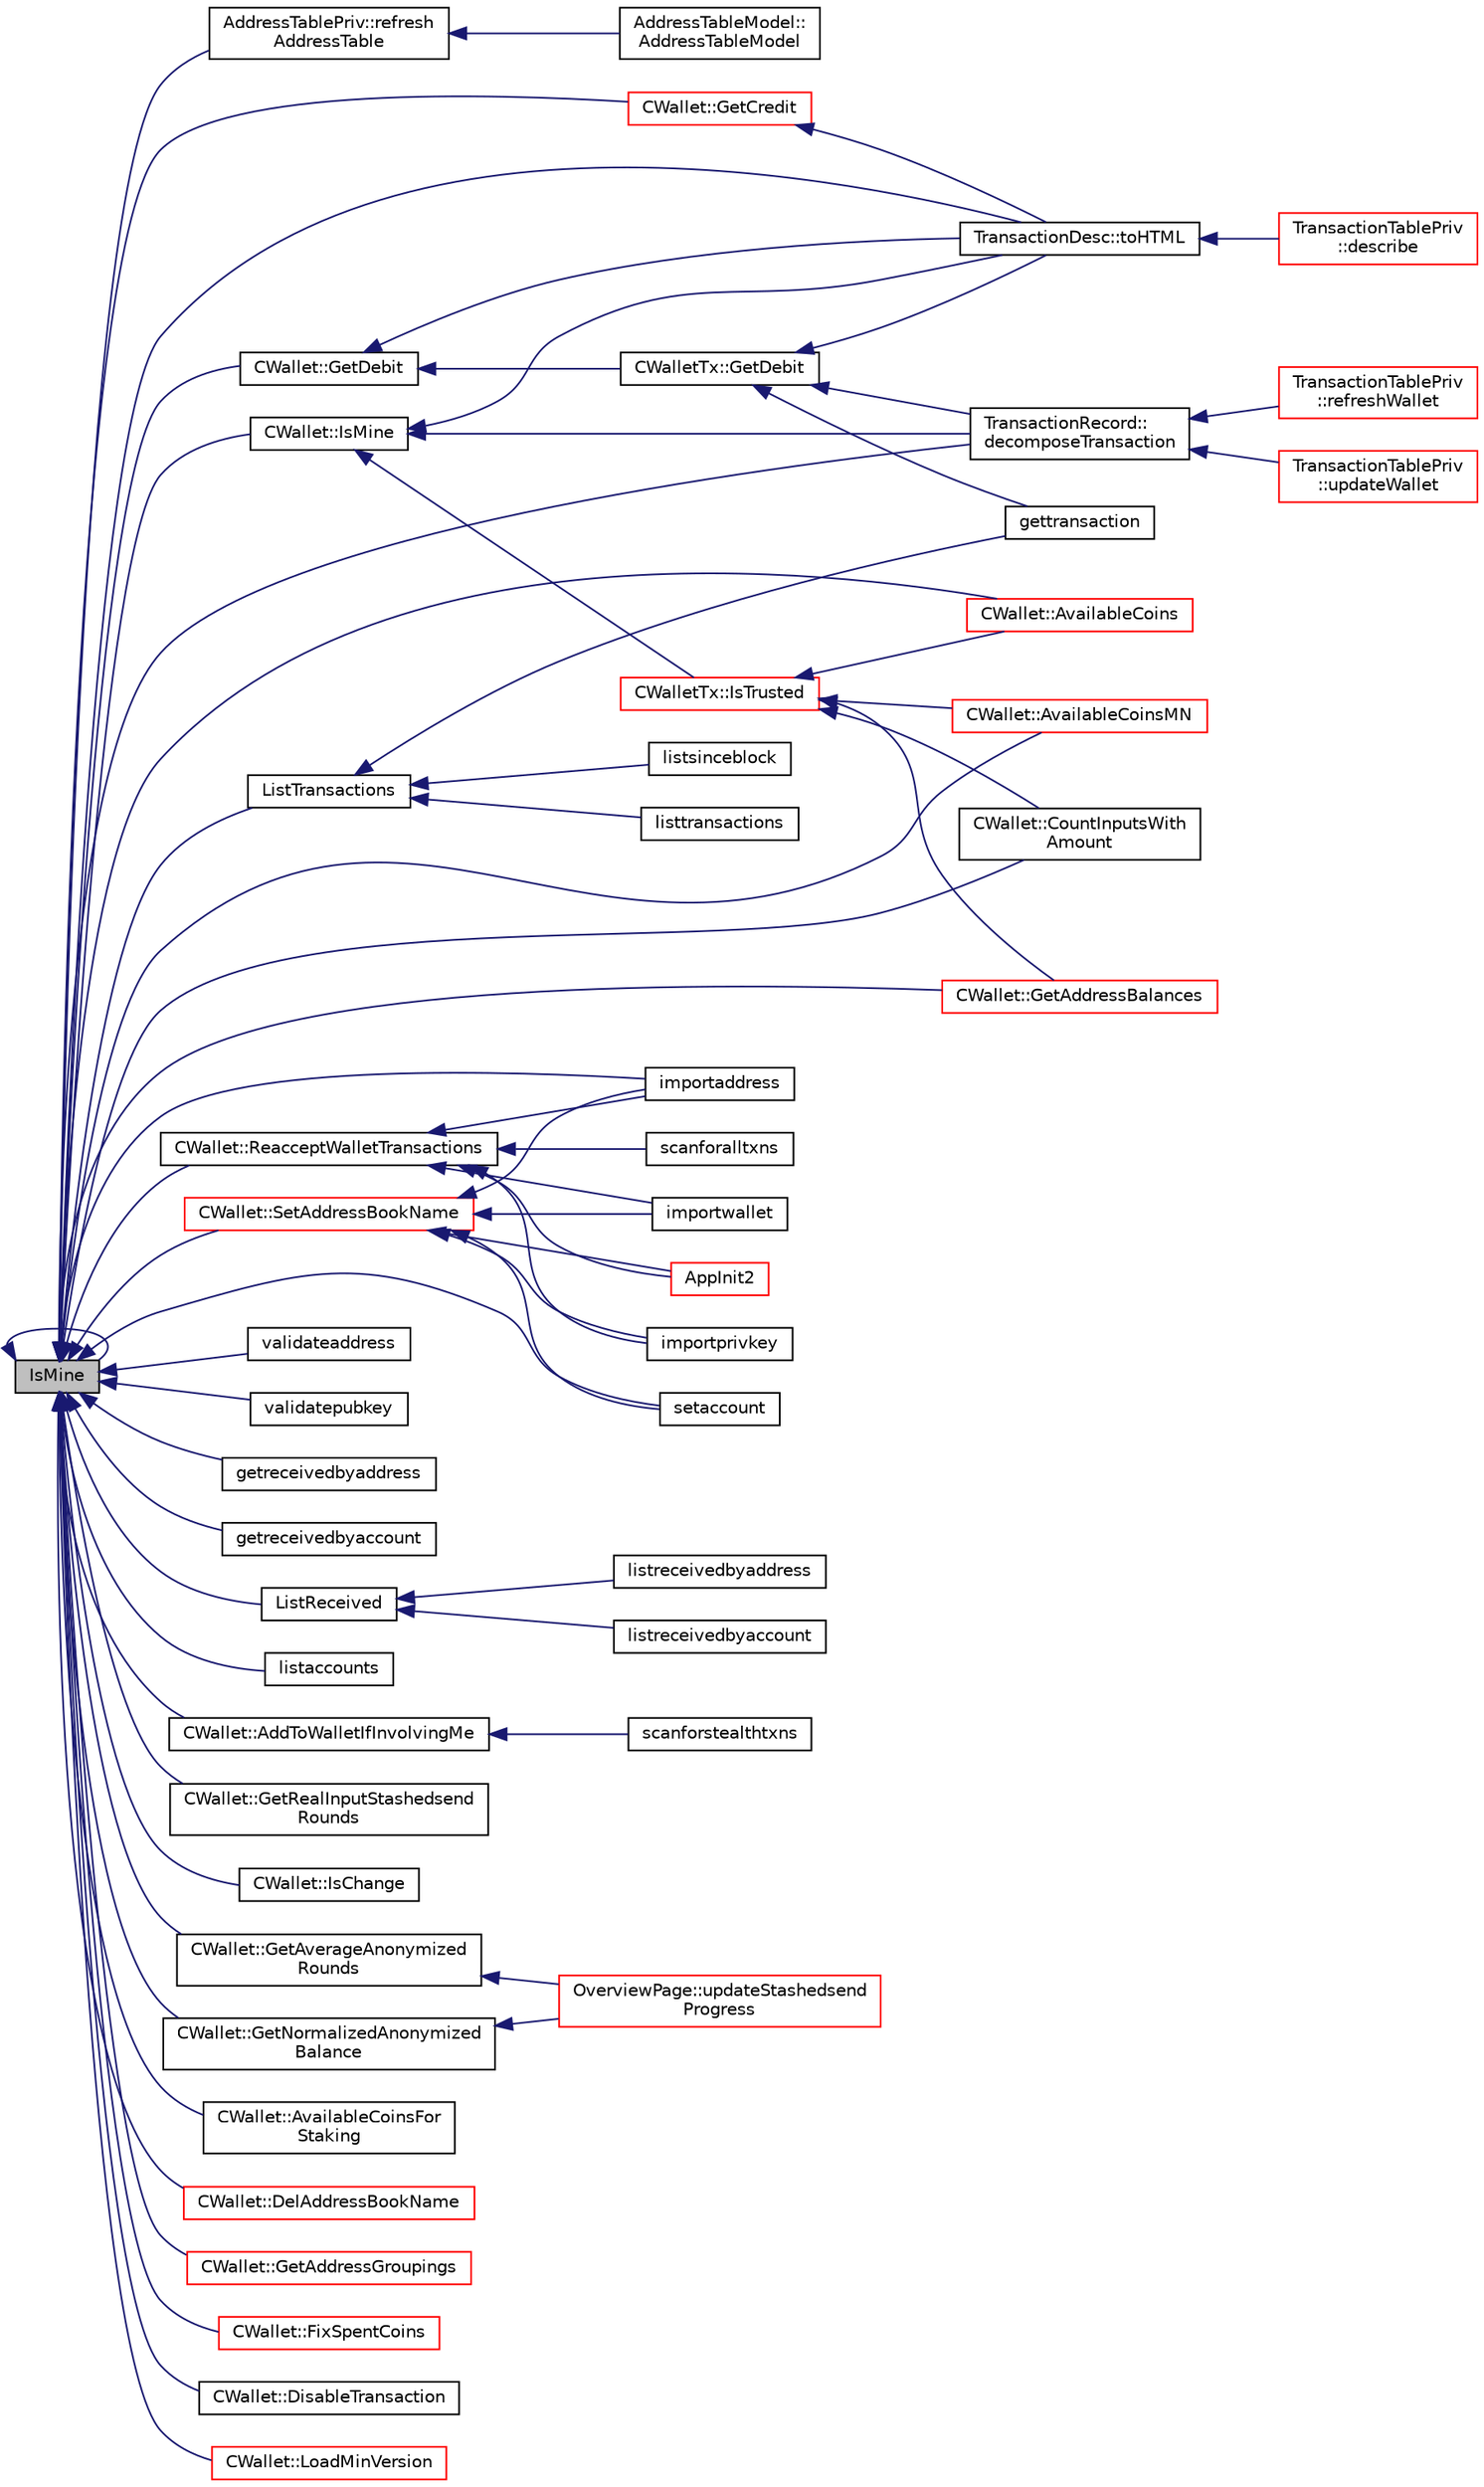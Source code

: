digraph "IsMine"
{
  edge [fontname="Helvetica",fontsize="10",labelfontname="Helvetica",labelfontsize="10"];
  node [fontname="Helvetica",fontsize="10",shape=record];
  rankdir="LR";
  Node868 [label="IsMine",height=0.2,width=0.4,color="black", fillcolor="grey75", style="filled", fontcolor="black"];
  Node868 -> Node869 [dir="back",color="midnightblue",fontsize="10",style="solid",fontname="Helvetica"];
  Node869 [label="AddressTablePriv::refresh\lAddressTable",height=0.2,width=0.4,color="black", fillcolor="white", style="filled",URL="$de/dba/class_address_table_priv.html#af093c98444e8f734e08cfc2ce5b9b116"];
  Node869 -> Node870 [dir="back",color="midnightblue",fontsize="10",style="solid",fontname="Helvetica"];
  Node870 [label="AddressTableModel::\lAddressTableModel",height=0.2,width=0.4,color="black", fillcolor="white", style="filled",URL="$d9/ded/class_address_table_model.html#a273787011f7e387cc68b8282539fb9ef"];
  Node868 -> Node871 [dir="back",color="midnightblue",fontsize="10",style="solid",fontname="Helvetica"];
  Node871 [label="TransactionDesc::toHTML",height=0.2,width=0.4,color="black", fillcolor="white", style="filled",URL="$d4/da9/class_transaction_desc.html#ab7c9dbb2048aae121dd9d75df86e64f4"];
  Node871 -> Node872 [dir="back",color="midnightblue",fontsize="10",style="solid",fontname="Helvetica"];
  Node872 [label="TransactionTablePriv\l::describe",height=0.2,width=0.4,color="red", fillcolor="white", style="filled",URL="$d2/ddb/class_transaction_table_priv.html#ab08d44e16bf6dd95b5b83959b3013780"];
  Node868 -> Node883 [dir="back",color="midnightblue",fontsize="10",style="solid",fontname="Helvetica"];
  Node883 [label="TransactionRecord::\ldecomposeTransaction",height=0.2,width=0.4,color="black", fillcolor="white", style="filled",URL="$d1/da7/class_transaction_record.html#a9f5db4465fa5fdcc3f9af525096bcdb9"];
  Node883 -> Node884 [dir="back",color="midnightblue",fontsize="10",style="solid",fontname="Helvetica"];
  Node884 [label="TransactionTablePriv\l::refreshWallet",height=0.2,width=0.4,color="red", fillcolor="white", style="filled",URL="$d2/ddb/class_transaction_table_priv.html#a1f81da5d7cfb2aac03a5e18e6bc91792"];
  Node883 -> Node885 [dir="back",color="midnightblue",fontsize="10",style="solid",fontname="Helvetica"];
  Node885 [label="TransactionTablePriv\l::updateWallet",height=0.2,width=0.4,color="red", fillcolor="white", style="filled",URL="$d2/ddb/class_transaction_table_priv.html#a5a8454ce91251c4d9eb927bf2850745c"];
  Node868 -> Node887 [dir="back",color="midnightblue",fontsize="10",style="solid",fontname="Helvetica"];
  Node887 [label="importaddress",height=0.2,width=0.4,color="black", fillcolor="white", style="filled",URL="$dc/dbf/rpcdump_8cpp.html#a457bc572859c8265c72a0afd1a6db56c"];
  Node868 -> Node888 [dir="back",color="midnightblue",fontsize="10",style="solid",fontname="Helvetica"];
  Node888 [label="validateaddress",height=0.2,width=0.4,color="black", fillcolor="white", style="filled",URL="$db/d48/rpcmisc_8cpp.html#aea4124dcc1390de557db6128da0697f4"];
  Node868 -> Node889 [dir="back",color="midnightblue",fontsize="10",style="solid",fontname="Helvetica"];
  Node889 [label="validatepubkey",height=0.2,width=0.4,color="black", fillcolor="white", style="filled",URL="$db/d48/rpcmisc_8cpp.html#a32620752527477f4bac811a7db5ab35b"];
  Node868 -> Node890 [dir="back",color="midnightblue",fontsize="10",style="solid",fontname="Helvetica"];
  Node890 [label="setaccount",height=0.2,width=0.4,color="black", fillcolor="white", style="filled",URL="$df/d1d/rpcwallet_8cpp.html#a6bf0dc200554f841a4549a2e5087f699"];
  Node868 -> Node891 [dir="back",color="midnightblue",fontsize="10",style="solid",fontname="Helvetica"];
  Node891 [label="getreceivedbyaddress",height=0.2,width=0.4,color="black", fillcolor="white", style="filled",URL="$df/d1d/rpcwallet_8cpp.html#abbb6475509aa2e69844f0b3a8bcb422a"];
  Node868 -> Node892 [dir="back",color="midnightblue",fontsize="10",style="solid",fontname="Helvetica"];
  Node892 [label="getreceivedbyaccount",height=0.2,width=0.4,color="black", fillcolor="white", style="filled",URL="$df/d1d/rpcwallet_8cpp.html#a07526be5270b0e55b4a0b79c01205f3d"];
  Node868 -> Node893 [dir="back",color="midnightblue",fontsize="10",style="solid",fontname="Helvetica"];
  Node893 [label="ListReceived",height=0.2,width=0.4,color="black", fillcolor="white", style="filled",URL="$df/d1d/rpcwallet_8cpp.html#a0cc958f67a8d6d0002cb4fee19eddb5c"];
  Node893 -> Node894 [dir="back",color="midnightblue",fontsize="10",style="solid",fontname="Helvetica"];
  Node894 [label="listreceivedbyaddress",height=0.2,width=0.4,color="black", fillcolor="white", style="filled",URL="$df/d1d/rpcwallet_8cpp.html#a34b36ceb4a7e36e0dab24cf675c49da5"];
  Node893 -> Node895 [dir="back",color="midnightblue",fontsize="10",style="solid",fontname="Helvetica"];
  Node895 [label="listreceivedbyaccount",height=0.2,width=0.4,color="black", fillcolor="white", style="filled",URL="$df/d1d/rpcwallet_8cpp.html#ab7e240a25a3d2d30ffb65bdfdfa082eb"];
  Node868 -> Node896 [dir="back",color="midnightblue",fontsize="10",style="solid",fontname="Helvetica"];
  Node896 [label="ListTransactions",height=0.2,width=0.4,color="black", fillcolor="white", style="filled",URL="$df/d1d/rpcwallet_8cpp.html#a460d931e7f098979bea783409c971d53"];
  Node896 -> Node897 [dir="back",color="midnightblue",fontsize="10",style="solid",fontname="Helvetica"];
  Node897 [label="listtransactions",height=0.2,width=0.4,color="black", fillcolor="white", style="filled",URL="$df/d1d/rpcwallet_8cpp.html#a3247ccfc52f810122e28895d423e13fd"];
  Node896 -> Node898 [dir="back",color="midnightblue",fontsize="10",style="solid",fontname="Helvetica"];
  Node898 [label="listsinceblock",height=0.2,width=0.4,color="black", fillcolor="white", style="filled",URL="$df/d1d/rpcwallet_8cpp.html#a53cf4975a89f414ef3bd180f6b4773cd"];
  Node896 -> Node899 [dir="back",color="midnightblue",fontsize="10",style="solid",fontname="Helvetica"];
  Node899 [label="gettransaction",height=0.2,width=0.4,color="black", fillcolor="white", style="filled",URL="$df/d1d/rpcwallet_8cpp.html#a845c15a1402787fcf2cc021111ea89f5"];
  Node868 -> Node900 [dir="back",color="midnightblue",fontsize="10",style="solid",fontname="Helvetica"];
  Node900 [label="listaccounts",height=0.2,width=0.4,color="black", fillcolor="white", style="filled",URL="$df/d1d/rpcwallet_8cpp.html#a0cd5dc1112a6c6d5a29a381cd7967fc5"];
  Node868 -> Node868 [dir="back",color="midnightblue",fontsize="10",style="solid",fontname="Helvetica"];
  Node868 -> Node901 [dir="back",color="midnightblue",fontsize="10",style="solid",fontname="Helvetica"];
  Node901 [label="CWallet::AddToWalletIfInvolvingMe",height=0.2,width=0.4,color="black", fillcolor="white", style="filled",URL="$d2/de5/class_c_wallet.html#a487f7cba517d37d24e5fa422711574d9"];
  Node901 -> Node902 [dir="back",color="midnightblue",fontsize="10",style="solid",fontname="Helvetica"];
  Node902 [label="scanforstealthtxns",height=0.2,width=0.4,color="black", fillcolor="white", style="filled",URL="$df/d1d/rpcwallet_8cpp.html#a0ccac8f2681d64203d20324d6c06f2e3"];
  Node868 -> Node903 [dir="back",color="midnightblue",fontsize="10",style="solid",fontname="Helvetica"];
  Node903 [label="CWallet::IsMine",height=0.2,width=0.4,color="black", fillcolor="white", style="filled",URL="$d2/de5/class_c_wallet.html#a4eada57edc1c443564b8cc9b853d955c"];
  Node903 -> Node871 [dir="back",color="midnightblue",fontsize="10",style="solid",fontname="Helvetica"];
  Node903 -> Node883 [dir="back",color="midnightblue",fontsize="10",style="solid",fontname="Helvetica"];
  Node903 -> Node904 [dir="back",color="midnightblue",fontsize="10",style="solid",fontname="Helvetica"];
  Node904 [label="CWalletTx::IsTrusted",height=0.2,width=0.4,color="red", fillcolor="white", style="filled",URL="$d6/d53/class_c_wallet_tx.html#a71efb0d5b5def8ae00a1d74b8741bfcb"];
  Node904 -> Node959 [dir="back",color="midnightblue",fontsize="10",style="solid",fontname="Helvetica"];
  Node959 [label="CWallet::AvailableCoins",height=0.2,width=0.4,color="red", fillcolor="white", style="filled",URL="$d2/de5/class_c_wallet.html#a0f950dede91de2be32ea8c43a40469ab"];
  Node904 -> Node964 [dir="back",color="midnightblue",fontsize="10",style="solid",fontname="Helvetica"];
  Node964 [label="CWallet::AvailableCoinsMN",height=0.2,width=0.4,color="red", fillcolor="white", style="filled",URL="$d2/de5/class_c_wallet.html#a8ba0ffab3889fb1d3519d8578e26cb16"];
  Node904 -> Node968 [dir="back",color="midnightblue",fontsize="10",style="solid",fontname="Helvetica"];
  Node968 [label="CWallet::CountInputsWith\lAmount",height=0.2,width=0.4,color="black", fillcolor="white", style="filled",URL="$d2/de5/class_c_wallet.html#afc835c371840922eb33457c09cf43ba6"];
  Node904 -> Node969 [dir="back",color="midnightblue",fontsize="10",style="solid",fontname="Helvetica"];
  Node969 [label="CWallet::GetAddressBalances",height=0.2,width=0.4,color="red", fillcolor="white", style="filled",URL="$d2/de5/class_c_wallet.html#aadffdf5d0e2f2413cdcc2a39fc2e310d"];
  Node868 -> Node971 [dir="back",color="midnightblue",fontsize="10",style="solid",fontname="Helvetica"];
  Node971 [label="CWallet::GetDebit",height=0.2,width=0.4,color="black", fillcolor="white", style="filled",URL="$d2/de5/class_c_wallet.html#a5ab4855aac6f4b335421944403e44d6d"];
  Node971 -> Node871 [dir="back",color="midnightblue",fontsize="10",style="solid",fontname="Helvetica"];
  Node971 -> Node972 [dir="back",color="midnightblue",fontsize="10",style="solid",fontname="Helvetica"];
  Node972 [label="CWalletTx::GetDebit",height=0.2,width=0.4,color="black", fillcolor="white", style="filled",URL="$d6/d53/class_c_wallet_tx.html#a7757c17a323e5f6f75c92acb398d3568"];
  Node972 -> Node871 [dir="back",color="midnightblue",fontsize="10",style="solid",fontname="Helvetica"];
  Node972 -> Node883 [dir="back",color="midnightblue",fontsize="10",style="solid",fontname="Helvetica"];
  Node972 -> Node899 [dir="back",color="midnightblue",fontsize="10",style="solid",fontname="Helvetica"];
  Node868 -> Node973 [dir="back",color="midnightblue",fontsize="10",style="solid",fontname="Helvetica"];
  Node973 [label="CWallet::GetRealInputStashedsend\lRounds",height=0.2,width=0.4,color="black", fillcolor="white", style="filled",URL="$d2/de5/class_c_wallet.html#af50f4097083844f785062b7c7ae0c767"];
  Node868 -> Node974 [dir="back",color="midnightblue",fontsize="10",style="solid",fontname="Helvetica"];
  Node974 [label="CWallet::IsChange",height=0.2,width=0.4,color="black", fillcolor="white", style="filled",URL="$d2/de5/class_c_wallet.html#aba1c6108b7d2d3800dd487bab4c4c82e"];
  Node868 -> Node975 [dir="back",color="midnightblue",fontsize="10",style="solid",fontname="Helvetica"];
  Node975 [label="CWallet::ReacceptWalletTransactions",height=0.2,width=0.4,color="black", fillcolor="white", style="filled",URL="$d2/de5/class_c_wallet.html#a796c23450c8482e10e0c75ae5c1fa8ed"];
  Node975 -> Node932 [dir="back",color="midnightblue",fontsize="10",style="solid",fontname="Helvetica"];
  Node932 [label="AppInit2",height=0.2,width=0.4,color="red", fillcolor="white", style="filled",URL="$d8/dc0/init_8h.html#a1a4c1bfbf6ba1db77e988b89b9cadfd3",tooltip="Initialize ion. "];
  Node975 -> Node976 [dir="back",color="midnightblue",fontsize="10",style="solid",fontname="Helvetica"];
  Node976 [label="importprivkey",height=0.2,width=0.4,color="black", fillcolor="white", style="filled",URL="$dc/dbf/rpcdump_8cpp.html#a3a6fdb974fce01220a895393d444e981"];
  Node975 -> Node887 [dir="back",color="midnightblue",fontsize="10",style="solid",fontname="Helvetica"];
  Node975 -> Node977 [dir="back",color="midnightblue",fontsize="10",style="solid",fontname="Helvetica"];
  Node977 [label="importwallet",height=0.2,width=0.4,color="black", fillcolor="white", style="filled",URL="$dc/dbf/rpcdump_8cpp.html#a2566d5c9dd1938b74e70398cdb3ac5c1"];
  Node975 -> Node978 [dir="back",color="midnightblue",fontsize="10",style="solid",fontname="Helvetica"];
  Node978 [label="scanforalltxns",height=0.2,width=0.4,color="black", fillcolor="white", style="filled",URL="$df/d1d/rpcwallet_8cpp.html#a798669ad37caa71ddd18f73bc5aa5841"];
  Node868 -> Node979 [dir="back",color="midnightblue",fontsize="10",style="solid",fontname="Helvetica"];
  Node979 [label="CWallet::GetAverageAnonymized\lRounds",height=0.2,width=0.4,color="black", fillcolor="white", style="filled",URL="$d2/de5/class_c_wallet.html#accf9e710f6c24cc4258986adc3513685"];
  Node979 -> Node940 [dir="back",color="midnightblue",fontsize="10",style="solid",fontname="Helvetica"];
  Node940 [label="OverviewPage::updateStashedsend\lProgress",height=0.2,width=0.4,color="red", fillcolor="white", style="filled",URL="$d1/d91/class_overview_page.html#acf4dda06d83173e5c701f4953c6a09aa"];
  Node868 -> Node980 [dir="back",color="midnightblue",fontsize="10",style="solid",fontname="Helvetica"];
  Node980 [label="CWallet::GetNormalizedAnonymized\lBalance",height=0.2,width=0.4,color="black", fillcolor="white", style="filled",URL="$d2/de5/class_c_wallet.html#a24e9c793a438c84b48811bd5b7d4edc6"];
  Node980 -> Node940 [dir="back",color="midnightblue",fontsize="10",style="solid",fontname="Helvetica"];
  Node868 -> Node959 [dir="back",color="midnightblue",fontsize="10",style="solid",fontname="Helvetica"];
  Node868 -> Node964 [dir="back",color="midnightblue",fontsize="10",style="solid",fontname="Helvetica"];
  Node868 -> Node981 [dir="back",color="midnightblue",fontsize="10",style="solid",fontname="Helvetica"];
  Node981 [label="CWallet::AvailableCoinsFor\lStaking",height=0.2,width=0.4,color="black", fillcolor="white", style="filled",URL="$d2/de5/class_c_wallet.html#a2493cd9ef6417aec00d72942c4340903"];
  Node868 -> Node968 [dir="back",color="midnightblue",fontsize="10",style="solid",fontname="Helvetica"];
  Node868 -> Node982 [dir="back",color="midnightblue",fontsize="10",style="solid",fontname="Helvetica"];
  Node982 [label="CWallet::SetAddressBookName",height=0.2,width=0.4,color="red", fillcolor="white", style="filled",URL="$d2/de5/class_c_wallet.html#a95d2dd3693db562aa11afbecf33e1276"];
  Node982 -> Node932 [dir="back",color="midnightblue",fontsize="10",style="solid",fontname="Helvetica"];
  Node982 -> Node976 [dir="back",color="midnightblue",fontsize="10",style="solid",fontname="Helvetica"];
  Node982 -> Node887 [dir="back",color="midnightblue",fontsize="10",style="solid",fontname="Helvetica"];
  Node982 -> Node977 [dir="back",color="midnightblue",fontsize="10",style="solid",fontname="Helvetica"];
  Node982 -> Node890 [dir="back",color="midnightblue",fontsize="10",style="solid",fontname="Helvetica"];
  Node868 -> Node994 [dir="back",color="midnightblue",fontsize="10",style="solid",fontname="Helvetica"];
  Node994 [label="CWallet::DelAddressBookName",height=0.2,width=0.4,color="red", fillcolor="white", style="filled",URL="$d2/de5/class_c_wallet.html#ac21ad6cf1271b08f0392259643ef5804"];
  Node868 -> Node969 [dir="back",color="midnightblue",fontsize="10",style="solid",fontname="Helvetica"];
  Node868 -> Node996 [dir="back",color="midnightblue",fontsize="10",style="solid",fontname="Helvetica"];
  Node996 [label="CWallet::GetAddressGroupings",height=0.2,width=0.4,color="red", fillcolor="white", style="filled",URL="$d2/de5/class_c_wallet.html#a8eacbac6ad3697d90b98dfe02632f8ef"];
  Node868 -> Node997 [dir="back",color="midnightblue",fontsize="10",style="solid",fontname="Helvetica"];
  Node997 [label="CWallet::FixSpentCoins",height=0.2,width=0.4,color="red", fillcolor="white", style="filled",URL="$d2/de5/class_c_wallet.html#a241637cb0e658b5980037e1490d31b11"];
  Node868 -> Node1002 [dir="back",color="midnightblue",fontsize="10",style="solid",fontname="Helvetica"];
  Node1002 [label="CWallet::DisableTransaction",height=0.2,width=0.4,color="black", fillcolor="white", style="filled",URL="$d2/de5/class_c_wallet.html#a1782cbf0771e3c5dc440cbfd421a97b2"];
  Node868 -> Node929 [dir="back",color="midnightblue",fontsize="10",style="solid",fontname="Helvetica"];
  Node929 [label="CWallet::LoadMinVersion",height=0.2,width=0.4,color="red", fillcolor="white", style="filled",URL="$d2/de5/class_c_wallet.html#a88317da8dab80135b8db73e945e15b60"];
  Node868 -> Node1003 [dir="back",color="midnightblue",fontsize="10",style="solid",fontname="Helvetica"];
  Node1003 [label="CWallet::GetCredit",height=0.2,width=0.4,color="red", fillcolor="white", style="filled",URL="$d2/de5/class_c_wallet.html#aa60b69c7d4ea6063ed83b13d7c6fe695"];
  Node1003 -> Node871 [dir="back",color="midnightblue",fontsize="10",style="solid",fontname="Helvetica"];
}

